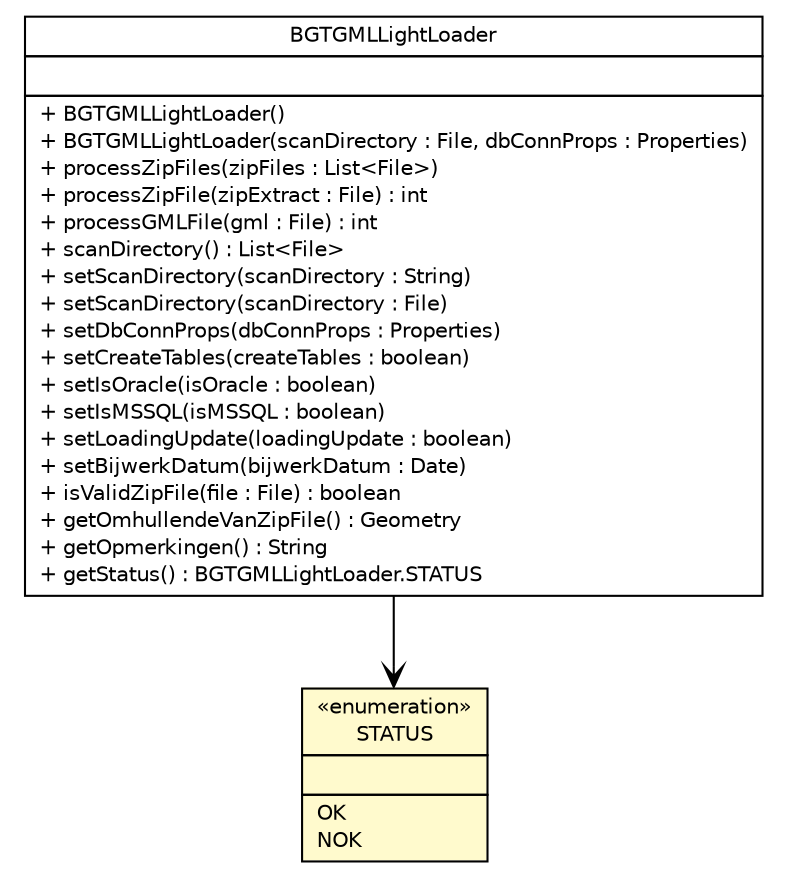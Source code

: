 #!/usr/local/bin/dot
#
# Class diagram 
# Generated by UMLGraph version R5_6-24-gf6e263 (http://www.umlgraph.org/)
#

digraph G {
	edge [fontname="Helvetica",fontsize=10,labelfontname="Helvetica",labelfontsize=10];
	node [fontname="Helvetica",fontsize=10,shape=plaintext];
	nodesep=0.25;
	ranksep=0.5;
	// nl.b3p.brmo.loader.gml.BGTGMLLightLoader
	c244 [label=<<table title="nl.b3p.brmo.loader.gml.BGTGMLLightLoader" border="0" cellborder="1" cellspacing="0" cellpadding="2" port="p" href="./BGTGMLLightLoader.html">
		<tr><td><table border="0" cellspacing="0" cellpadding="1">
<tr><td align="center" balign="center"> BGTGMLLightLoader </td></tr>
		</table></td></tr>
		<tr><td><table border="0" cellspacing="0" cellpadding="1">
<tr><td align="left" balign="left">  </td></tr>
		</table></td></tr>
		<tr><td><table border="0" cellspacing="0" cellpadding="1">
<tr><td align="left" balign="left"> + BGTGMLLightLoader() </td></tr>
<tr><td align="left" balign="left"> + BGTGMLLightLoader(scanDirectory : File, dbConnProps : Properties) </td></tr>
<tr><td align="left" balign="left"> + processZipFiles(zipFiles : List&lt;File&gt;) </td></tr>
<tr><td align="left" balign="left"> + processZipFile(zipExtract : File) : int </td></tr>
<tr><td align="left" balign="left"> + processGMLFile(gml : File) : int </td></tr>
<tr><td align="left" balign="left"> + scanDirectory() : List&lt;File&gt; </td></tr>
<tr><td align="left" balign="left"> + setScanDirectory(scanDirectory : String) </td></tr>
<tr><td align="left" balign="left"> + setScanDirectory(scanDirectory : File) </td></tr>
<tr><td align="left" balign="left"> + setDbConnProps(dbConnProps : Properties) </td></tr>
<tr><td align="left" balign="left"> + setCreateTables(createTables : boolean) </td></tr>
<tr><td align="left" balign="left"> + setIsOracle(isOracle : boolean) </td></tr>
<tr><td align="left" balign="left"> + setIsMSSQL(isMSSQL : boolean) </td></tr>
<tr><td align="left" balign="left"> + setLoadingUpdate(loadingUpdate : boolean) </td></tr>
<tr><td align="left" balign="left"> + setBijwerkDatum(bijwerkDatum : Date) </td></tr>
<tr><td align="left" balign="left"> + isValidZipFile(file : File) : boolean </td></tr>
<tr><td align="left" balign="left"> + getOmhullendeVanZipFile() : Geometry </td></tr>
<tr><td align="left" balign="left"> + getOpmerkingen() : String </td></tr>
<tr><td align="left" balign="left"> + getStatus() : BGTGMLLightLoader.STATUS </td></tr>
		</table></td></tr>
		</table>>, URL="./BGTGMLLightLoader.html", fontname="Helvetica", fontcolor="black", fontsize=10.0];
	// nl.b3p.brmo.loader.gml.BGTGMLLightLoader.STATUS
	c245 [label=<<table title="nl.b3p.brmo.loader.gml.BGTGMLLightLoader.STATUS" border="0" cellborder="1" cellspacing="0" cellpadding="2" port="p" bgcolor="lemonChiffon" href="./BGTGMLLightLoader.STATUS.html">
		<tr><td><table border="0" cellspacing="0" cellpadding="1">
<tr><td align="center" balign="center"> &#171;enumeration&#187; </td></tr>
<tr><td align="center" balign="center"> STATUS </td></tr>
		</table></td></tr>
		<tr><td><table border="0" cellspacing="0" cellpadding="1">
<tr><td align="left" balign="left">  </td></tr>
		</table></td></tr>
		<tr><td><table border="0" cellspacing="0" cellpadding="1">
<tr><td align="left" balign="left"> OK </td></tr>
<tr><td align="left" balign="left"> NOK </td></tr>
		</table></td></tr>
		</table>>, URL="./BGTGMLLightLoader.STATUS.html", fontname="Helvetica", fontcolor="black", fontsize=10.0];
	// nl.b3p.brmo.loader.gml.BGTGMLLightLoader NAVASSOC nl.b3p.brmo.loader.gml.BGTGMLLightLoader.STATUS
	c244:p -> c245:p [taillabel="", label="", headlabel="", fontname="Helvetica", fontcolor="black", fontsize=10.0, color="black", arrowhead=open];
}


